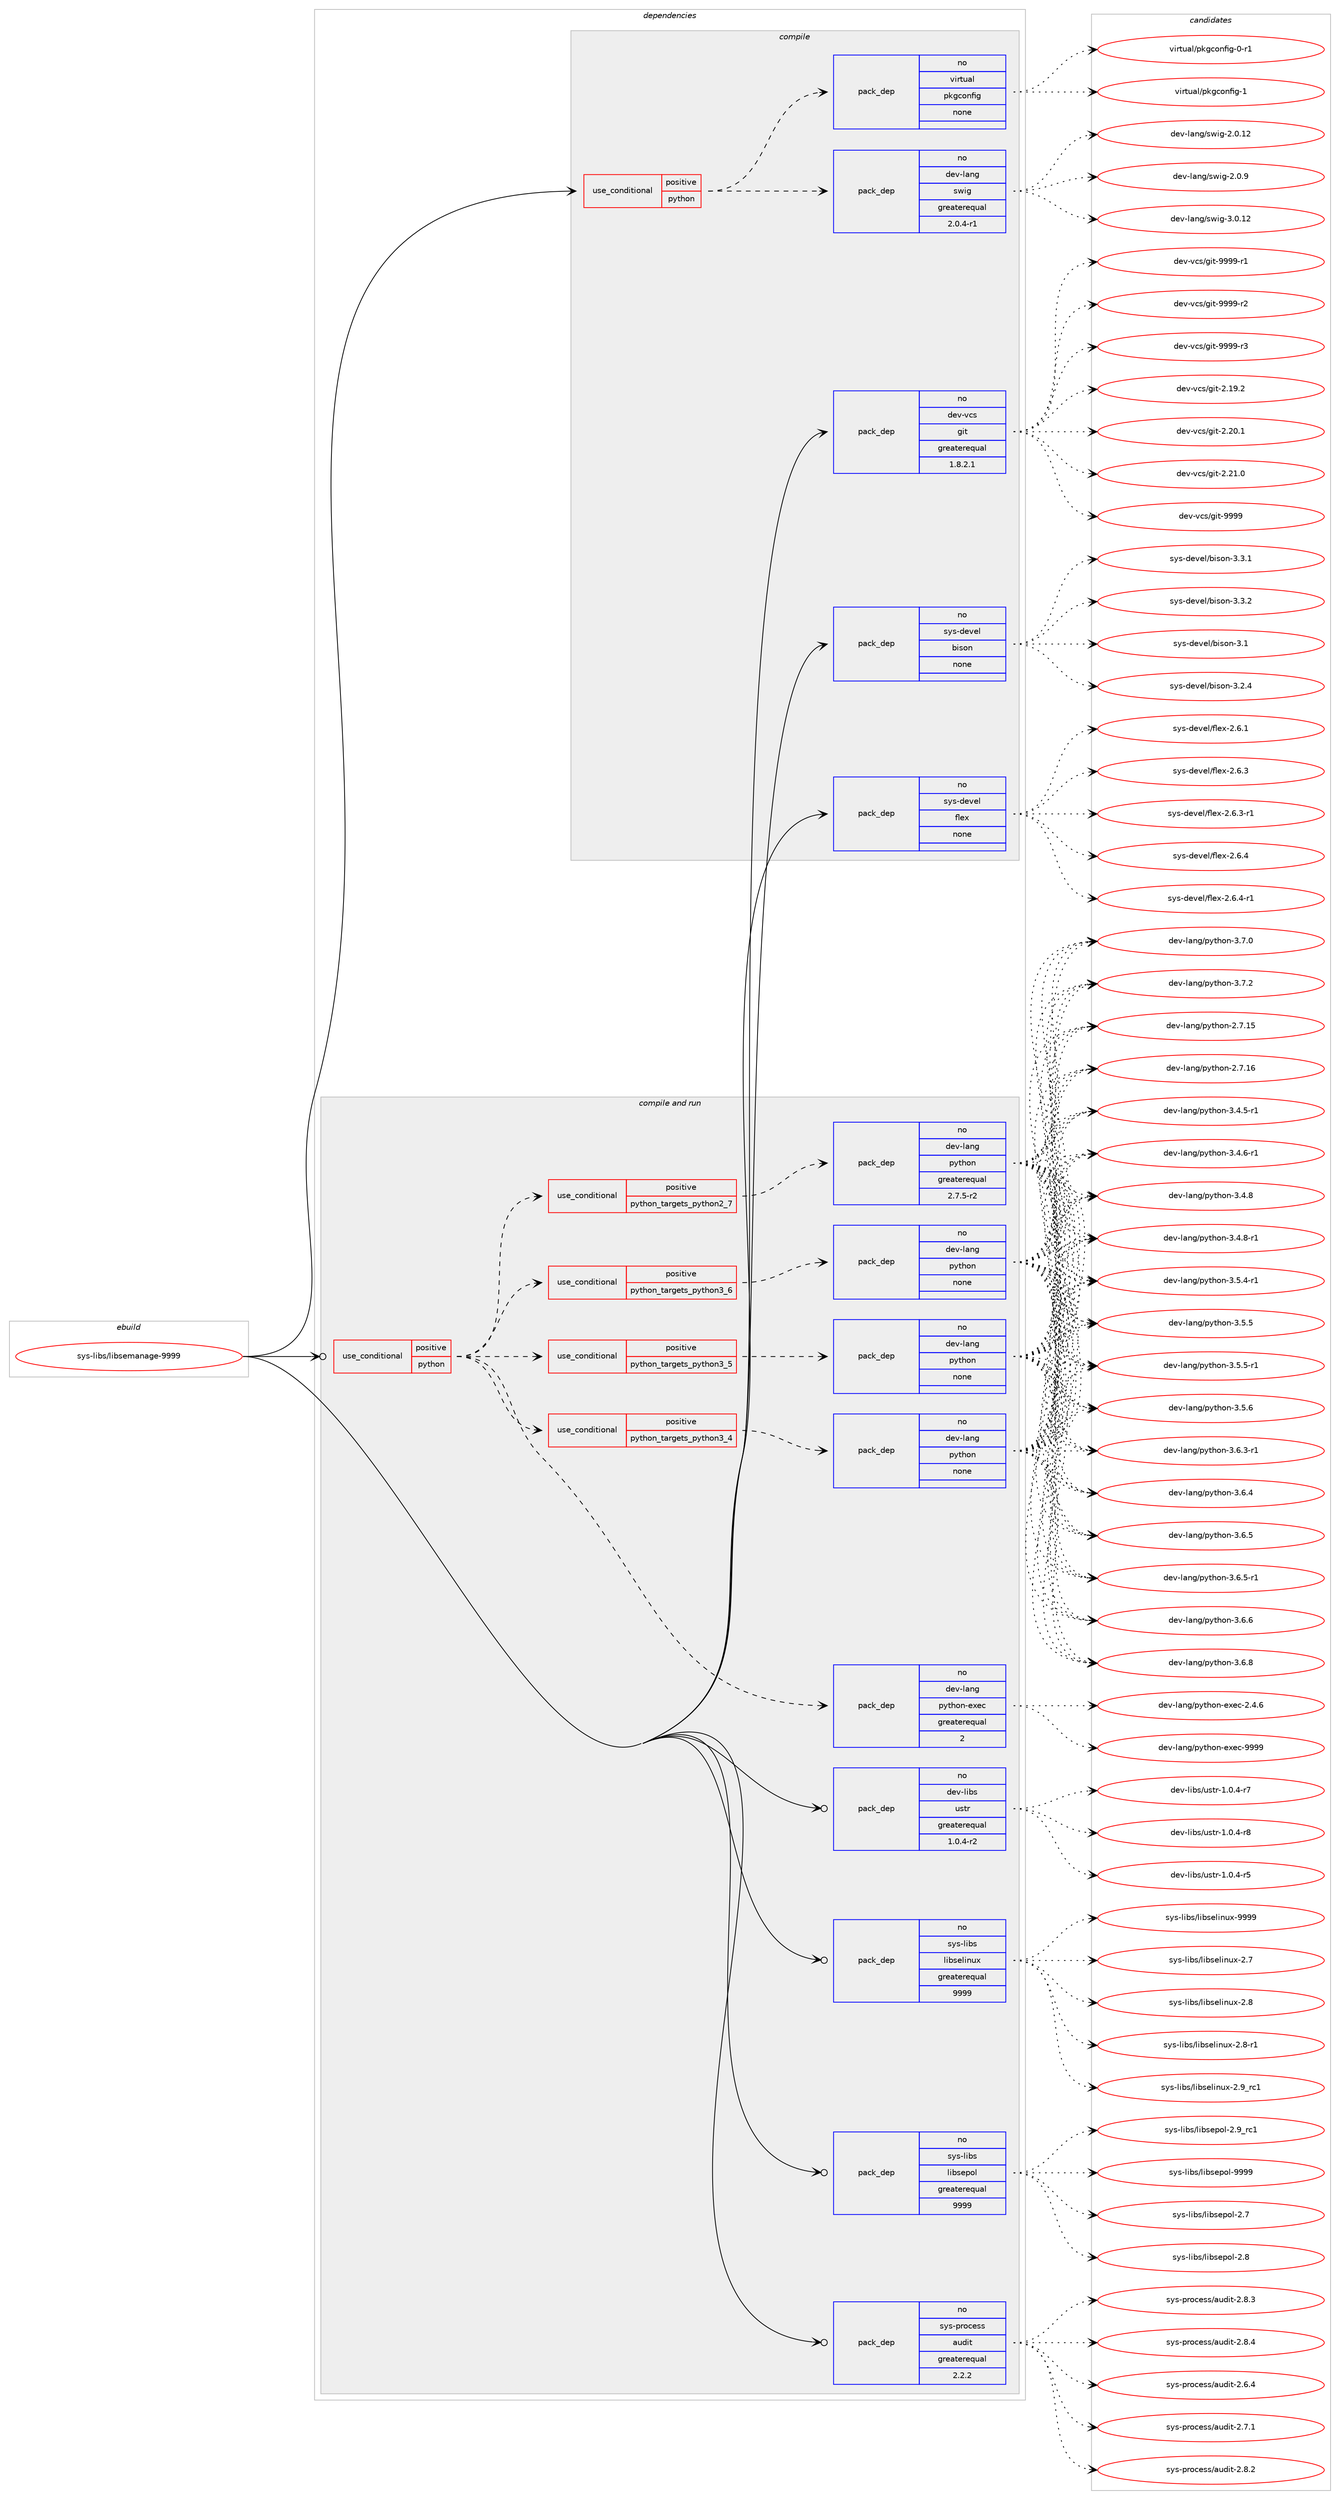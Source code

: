 digraph prolog {

# *************
# Graph options
# *************

newrank=true;
concentrate=true;
compound=true;
graph [rankdir=LR,fontname=Helvetica,fontsize=10,ranksep=1.5];#, ranksep=2.5, nodesep=0.2];
edge  [arrowhead=vee];
node  [fontname=Helvetica,fontsize=10];

# **********
# The ebuild
# **********

subgraph cluster_leftcol {
color=gray;
rank=same;
label=<<i>ebuild</i>>;
id [label="sys-libs/libsemanage-9999", color=red, width=4, href="../sys-libs/libsemanage-9999.svg"];
}

# ****************
# The dependencies
# ****************

subgraph cluster_midcol {
color=gray;
label=<<i>dependencies</i>>;
subgraph cluster_compile {
fillcolor="#eeeeee";
style=filled;
label=<<i>compile</i>>;
subgraph cond462084 {
dependency1738768 [label=<<TABLE BORDER="0" CELLBORDER="1" CELLSPACING="0" CELLPADDING="4"><TR><TD ROWSPAN="3" CELLPADDING="10">use_conditional</TD></TR><TR><TD>positive</TD></TR><TR><TD>python</TD></TR></TABLE>>, shape=none, color=red];
subgraph pack1247989 {
dependency1738769 [label=<<TABLE BORDER="0" CELLBORDER="1" CELLSPACING="0" CELLPADDING="4" WIDTH="220"><TR><TD ROWSPAN="6" CELLPADDING="30">pack_dep</TD></TR><TR><TD WIDTH="110">no</TD></TR><TR><TD>dev-lang</TD></TR><TR><TD>swig</TD></TR><TR><TD>greaterequal</TD></TR><TR><TD>2.0.4-r1</TD></TR></TABLE>>, shape=none, color=blue];
}
dependency1738768:e -> dependency1738769:w [weight=20,style="dashed",arrowhead="vee"];
subgraph pack1247990 {
dependency1738770 [label=<<TABLE BORDER="0" CELLBORDER="1" CELLSPACING="0" CELLPADDING="4" WIDTH="220"><TR><TD ROWSPAN="6" CELLPADDING="30">pack_dep</TD></TR><TR><TD WIDTH="110">no</TD></TR><TR><TD>virtual</TD></TR><TR><TD>pkgconfig</TD></TR><TR><TD>none</TD></TR><TR><TD></TD></TR></TABLE>>, shape=none, color=blue];
}
dependency1738768:e -> dependency1738770:w [weight=20,style="dashed",arrowhead="vee"];
}
id:e -> dependency1738768:w [weight=20,style="solid",arrowhead="vee"];
subgraph pack1247991 {
dependency1738771 [label=<<TABLE BORDER="0" CELLBORDER="1" CELLSPACING="0" CELLPADDING="4" WIDTH="220"><TR><TD ROWSPAN="6" CELLPADDING="30">pack_dep</TD></TR><TR><TD WIDTH="110">no</TD></TR><TR><TD>dev-vcs</TD></TR><TR><TD>git</TD></TR><TR><TD>greaterequal</TD></TR><TR><TD>1.8.2.1</TD></TR></TABLE>>, shape=none, color=blue];
}
id:e -> dependency1738771:w [weight=20,style="solid",arrowhead="vee"];
subgraph pack1247992 {
dependency1738772 [label=<<TABLE BORDER="0" CELLBORDER="1" CELLSPACING="0" CELLPADDING="4" WIDTH="220"><TR><TD ROWSPAN="6" CELLPADDING="30">pack_dep</TD></TR><TR><TD WIDTH="110">no</TD></TR><TR><TD>sys-devel</TD></TR><TR><TD>bison</TD></TR><TR><TD>none</TD></TR><TR><TD></TD></TR></TABLE>>, shape=none, color=blue];
}
id:e -> dependency1738772:w [weight=20,style="solid",arrowhead="vee"];
subgraph pack1247993 {
dependency1738773 [label=<<TABLE BORDER="0" CELLBORDER="1" CELLSPACING="0" CELLPADDING="4" WIDTH="220"><TR><TD ROWSPAN="6" CELLPADDING="30">pack_dep</TD></TR><TR><TD WIDTH="110">no</TD></TR><TR><TD>sys-devel</TD></TR><TR><TD>flex</TD></TR><TR><TD>none</TD></TR><TR><TD></TD></TR></TABLE>>, shape=none, color=blue];
}
id:e -> dependency1738773:w [weight=20,style="solid",arrowhead="vee"];
}
subgraph cluster_compileandrun {
fillcolor="#eeeeee";
style=filled;
label=<<i>compile and run</i>>;
subgraph cond462085 {
dependency1738774 [label=<<TABLE BORDER="0" CELLBORDER="1" CELLSPACING="0" CELLPADDING="4"><TR><TD ROWSPAN="3" CELLPADDING="10">use_conditional</TD></TR><TR><TD>positive</TD></TR><TR><TD>python</TD></TR></TABLE>>, shape=none, color=red];
subgraph cond462086 {
dependency1738775 [label=<<TABLE BORDER="0" CELLBORDER="1" CELLSPACING="0" CELLPADDING="4"><TR><TD ROWSPAN="3" CELLPADDING="10">use_conditional</TD></TR><TR><TD>positive</TD></TR><TR><TD>python_targets_python2_7</TD></TR></TABLE>>, shape=none, color=red];
subgraph pack1247994 {
dependency1738776 [label=<<TABLE BORDER="0" CELLBORDER="1" CELLSPACING="0" CELLPADDING="4" WIDTH="220"><TR><TD ROWSPAN="6" CELLPADDING="30">pack_dep</TD></TR><TR><TD WIDTH="110">no</TD></TR><TR><TD>dev-lang</TD></TR><TR><TD>python</TD></TR><TR><TD>greaterequal</TD></TR><TR><TD>2.7.5-r2</TD></TR></TABLE>>, shape=none, color=blue];
}
dependency1738775:e -> dependency1738776:w [weight=20,style="dashed",arrowhead="vee"];
}
dependency1738774:e -> dependency1738775:w [weight=20,style="dashed",arrowhead="vee"];
subgraph cond462087 {
dependency1738777 [label=<<TABLE BORDER="0" CELLBORDER="1" CELLSPACING="0" CELLPADDING="4"><TR><TD ROWSPAN="3" CELLPADDING="10">use_conditional</TD></TR><TR><TD>positive</TD></TR><TR><TD>python_targets_python3_4</TD></TR></TABLE>>, shape=none, color=red];
subgraph pack1247995 {
dependency1738778 [label=<<TABLE BORDER="0" CELLBORDER="1" CELLSPACING="0" CELLPADDING="4" WIDTH="220"><TR><TD ROWSPAN="6" CELLPADDING="30">pack_dep</TD></TR><TR><TD WIDTH="110">no</TD></TR><TR><TD>dev-lang</TD></TR><TR><TD>python</TD></TR><TR><TD>none</TD></TR><TR><TD></TD></TR></TABLE>>, shape=none, color=blue];
}
dependency1738777:e -> dependency1738778:w [weight=20,style="dashed",arrowhead="vee"];
}
dependency1738774:e -> dependency1738777:w [weight=20,style="dashed",arrowhead="vee"];
subgraph cond462088 {
dependency1738779 [label=<<TABLE BORDER="0" CELLBORDER="1" CELLSPACING="0" CELLPADDING="4"><TR><TD ROWSPAN="3" CELLPADDING="10">use_conditional</TD></TR><TR><TD>positive</TD></TR><TR><TD>python_targets_python3_5</TD></TR></TABLE>>, shape=none, color=red];
subgraph pack1247996 {
dependency1738780 [label=<<TABLE BORDER="0" CELLBORDER="1" CELLSPACING="0" CELLPADDING="4" WIDTH="220"><TR><TD ROWSPAN="6" CELLPADDING="30">pack_dep</TD></TR><TR><TD WIDTH="110">no</TD></TR><TR><TD>dev-lang</TD></TR><TR><TD>python</TD></TR><TR><TD>none</TD></TR><TR><TD></TD></TR></TABLE>>, shape=none, color=blue];
}
dependency1738779:e -> dependency1738780:w [weight=20,style="dashed",arrowhead="vee"];
}
dependency1738774:e -> dependency1738779:w [weight=20,style="dashed",arrowhead="vee"];
subgraph cond462089 {
dependency1738781 [label=<<TABLE BORDER="0" CELLBORDER="1" CELLSPACING="0" CELLPADDING="4"><TR><TD ROWSPAN="3" CELLPADDING="10">use_conditional</TD></TR><TR><TD>positive</TD></TR><TR><TD>python_targets_python3_6</TD></TR></TABLE>>, shape=none, color=red];
subgraph pack1247997 {
dependency1738782 [label=<<TABLE BORDER="0" CELLBORDER="1" CELLSPACING="0" CELLPADDING="4" WIDTH="220"><TR><TD ROWSPAN="6" CELLPADDING="30">pack_dep</TD></TR><TR><TD WIDTH="110">no</TD></TR><TR><TD>dev-lang</TD></TR><TR><TD>python</TD></TR><TR><TD>none</TD></TR><TR><TD></TD></TR></TABLE>>, shape=none, color=blue];
}
dependency1738781:e -> dependency1738782:w [weight=20,style="dashed",arrowhead="vee"];
}
dependency1738774:e -> dependency1738781:w [weight=20,style="dashed",arrowhead="vee"];
subgraph pack1247998 {
dependency1738783 [label=<<TABLE BORDER="0" CELLBORDER="1" CELLSPACING="0" CELLPADDING="4" WIDTH="220"><TR><TD ROWSPAN="6" CELLPADDING="30">pack_dep</TD></TR><TR><TD WIDTH="110">no</TD></TR><TR><TD>dev-lang</TD></TR><TR><TD>python-exec</TD></TR><TR><TD>greaterequal</TD></TR><TR><TD>2</TD></TR></TABLE>>, shape=none, color=blue];
}
dependency1738774:e -> dependency1738783:w [weight=20,style="dashed",arrowhead="vee"];
}
id:e -> dependency1738774:w [weight=20,style="solid",arrowhead="odotvee"];
subgraph pack1247999 {
dependency1738784 [label=<<TABLE BORDER="0" CELLBORDER="1" CELLSPACING="0" CELLPADDING="4" WIDTH="220"><TR><TD ROWSPAN="6" CELLPADDING="30">pack_dep</TD></TR><TR><TD WIDTH="110">no</TD></TR><TR><TD>dev-libs</TD></TR><TR><TD>ustr</TD></TR><TR><TD>greaterequal</TD></TR><TR><TD>1.0.4-r2</TD></TR></TABLE>>, shape=none, color=blue];
}
id:e -> dependency1738784:w [weight=20,style="solid",arrowhead="odotvee"];
subgraph pack1248000 {
dependency1738785 [label=<<TABLE BORDER="0" CELLBORDER="1" CELLSPACING="0" CELLPADDING="4" WIDTH="220"><TR><TD ROWSPAN="6" CELLPADDING="30">pack_dep</TD></TR><TR><TD WIDTH="110">no</TD></TR><TR><TD>sys-libs</TD></TR><TR><TD>libselinux</TD></TR><TR><TD>greaterequal</TD></TR><TR><TD>9999</TD></TR></TABLE>>, shape=none, color=blue];
}
id:e -> dependency1738785:w [weight=20,style="solid",arrowhead="odotvee"];
subgraph pack1248001 {
dependency1738786 [label=<<TABLE BORDER="0" CELLBORDER="1" CELLSPACING="0" CELLPADDING="4" WIDTH="220"><TR><TD ROWSPAN="6" CELLPADDING="30">pack_dep</TD></TR><TR><TD WIDTH="110">no</TD></TR><TR><TD>sys-libs</TD></TR><TR><TD>libsepol</TD></TR><TR><TD>greaterequal</TD></TR><TR><TD>9999</TD></TR></TABLE>>, shape=none, color=blue];
}
id:e -> dependency1738786:w [weight=20,style="solid",arrowhead="odotvee"];
subgraph pack1248002 {
dependency1738787 [label=<<TABLE BORDER="0" CELLBORDER="1" CELLSPACING="0" CELLPADDING="4" WIDTH="220"><TR><TD ROWSPAN="6" CELLPADDING="30">pack_dep</TD></TR><TR><TD WIDTH="110">no</TD></TR><TR><TD>sys-process</TD></TR><TR><TD>audit</TD></TR><TR><TD>greaterequal</TD></TR><TR><TD>2.2.2</TD></TR></TABLE>>, shape=none, color=blue];
}
id:e -> dependency1738787:w [weight=20,style="solid",arrowhead="odotvee"];
}
subgraph cluster_run {
fillcolor="#eeeeee";
style=filled;
label=<<i>run</i>>;
}
}

# **************
# The candidates
# **************

subgraph cluster_choices {
rank=same;
color=gray;
label=<<i>candidates</i>>;

subgraph choice1247989 {
color=black;
nodesep=1;
choice10010111845108971101034711511910510345504648464950 [label="dev-lang/swig-2.0.12", color=red, width=4,href="../dev-lang/swig-2.0.12.svg"];
choice100101118451089711010347115119105103455046484657 [label="dev-lang/swig-2.0.9", color=red, width=4,href="../dev-lang/swig-2.0.9.svg"];
choice10010111845108971101034711511910510345514648464950 [label="dev-lang/swig-3.0.12", color=red, width=4,href="../dev-lang/swig-3.0.12.svg"];
dependency1738769:e -> choice10010111845108971101034711511910510345504648464950:w [style=dotted,weight="100"];
dependency1738769:e -> choice100101118451089711010347115119105103455046484657:w [style=dotted,weight="100"];
dependency1738769:e -> choice10010111845108971101034711511910510345514648464950:w [style=dotted,weight="100"];
}
subgraph choice1247990 {
color=black;
nodesep=1;
choice11810511411611797108471121071039911111010210510345484511449 [label="virtual/pkgconfig-0-r1", color=red, width=4,href="../virtual/pkgconfig-0-r1.svg"];
choice1181051141161179710847112107103991111101021051034549 [label="virtual/pkgconfig-1", color=red, width=4,href="../virtual/pkgconfig-1.svg"];
dependency1738770:e -> choice11810511411611797108471121071039911111010210510345484511449:w [style=dotted,weight="100"];
dependency1738770:e -> choice1181051141161179710847112107103991111101021051034549:w [style=dotted,weight="100"];
}
subgraph choice1247991 {
color=black;
nodesep=1;
choice10010111845118991154710310511645504649574650 [label="dev-vcs/git-2.19.2", color=red, width=4,href="../dev-vcs/git-2.19.2.svg"];
choice10010111845118991154710310511645504650484649 [label="dev-vcs/git-2.20.1", color=red, width=4,href="../dev-vcs/git-2.20.1.svg"];
choice10010111845118991154710310511645504650494648 [label="dev-vcs/git-2.21.0", color=red, width=4,href="../dev-vcs/git-2.21.0.svg"];
choice1001011184511899115471031051164557575757 [label="dev-vcs/git-9999", color=red, width=4,href="../dev-vcs/git-9999.svg"];
choice10010111845118991154710310511645575757574511449 [label="dev-vcs/git-9999-r1", color=red, width=4,href="../dev-vcs/git-9999-r1.svg"];
choice10010111845118991154710310511645575757574511450 [label="dev-vcs/git-9999-r2", color=red, width=4,href="../dev-vcs/git-9999-r2.svg"];
choice10010111845118991154710310511645575757574511451 [label="dev-vcs/git-9999-r3", color=red, width=4,href="../dev-vcs/git-9999-r3.svg"];
dependency1738771:e -> choice10010111845118991154710310511645504649574650:w [style=dotted,weight="100"];
dependency1738771:e -> choice10010111845118991154710310511645504650484649:w [style=dotted,weight="100"];
dependency1738771:e -> choice10010111845118991154710310511645504650494648:w [style=dotted,weight="100"];
dependency1738771:e -> choice1001011184511899115471031051164557575757:w [style=dotted,weight="100"];
dependency1738771:e -> choice10010111845118991154710310511645575757574511449:w [style=dotted,weight="100"];
dependency1738771:e -> choice10010111845118991154710310511645575757574511450:w [style=dotted,weight="100"];
dependency1738771:e -> choice10010111845118991154710310511645575757574511451:w [style=dotted,weight="100"];
}
subgraph choice1247992 {
color=black;
nodesep=1;
choice11512111545100101118101108479810511511111045514649 [label="sys-devel/bison-3.1", color=red, width=4,href="../sys-devel/bison-3.1.svg"];
choice115121115451001011181011084798105115111110455146504652 [label="sys-devel/bison-3.2.4", color=red, width=4,href="../sys-devel/bison-3.2.4.svg"];
choice115121115451001011181011084798105115111110455146514649 [label="sys-devel/bison-3.3.1", color=red, width=4,href="../sys-devel/bison-3.3.1.svg"];
choice115121115451001011181011084798105115111110455146514650 [label="sys-devel/bison-3.3.2", color=red, width=4,href="../sys-devel/bison-3.3.2.svg"];
dependency1738772:e -> choice11512111545100101118101108479810511511111045514649:w [style=dotted,weight="100"];
dependency1738772:e -> choice115121115451001011181011084798105115111110455146504652:w [style=dotted,weight="100"];
dependency1738772:e -> choice115121115451001011181011084798105115111110455146514649:w [style=dotted,weight="100"];
dependency1738772:e -> choice115121115451001011181011084798105115111110455146514650:w [style=dotted,weight="100"];
}
subgraph choice1247993 {
color=black;
nodesep=1;
choice1151211154510010111810110847102108101120455046544649 [label="sys-devel/flex-2.6.1", color=red, width=4,href="../sys-devel/flex-2.6.1.svg"];
choice1151211154510010111810110847102108101120455046544651 [label="sys-devel/flex-2.6.3", color=red, width=4,href="../sys-devel/flex-2.6.3.svg"];
choice11512111545100101118101108471021081011204550465446514511449 [label="sys-devel/flex-2.6.3-r1", color=red, width=4,href="../sys-devel/flex-2.6.3-r1.svg"];
choice1151211154510010111810110847102108101120455046544652 [label="sys-devel/flex-2.6.4", color=red, width=4,href="../sys-devel/flex-2.6.4.svg"];
choice11512111545100101118101108471021081011204550465446524511449 [label="sys-devel/flex-2.6.4-r1", color=red, width=4,href="../sys-devel/flex-2.6.4-r1.svg"];
dependency1738773:e -> choice1151211154510010111810110847102108101120455046544649:w [style=dotted,weight="100"];
dependency1738773:e -> choice1151211154510010111810110847102108101120455046544651:w [style=dotted,weight="100"];
dependency1738773:e -> choice11512111545100101118101108471021081011204550465446514511449:w [style=dotted,weight="100"];
dependency1738773:e -> choice1151211154510010111810110847102108101120455046544652:w [style=dotted,weight="100"];
dependency1738773:e -> choice11512111545100101118101108471021081011204550465446524511449:w [style=dotted,weight="100"];
}
subgraph choice1247994 {
color=black;
nodesep=1;
choice10010111845108971101034711212111610411111045504655464953 [label="dev-lang/python-2.7.15", color=red, width=4,href="../dev-lang/python-2.7.15.svg"];
choice10010111845108971101034711212111610411111045504655464954 [label="dev-lang/python-2.7.16", color=red, width=4,href="../dev-lang/python-2.7.16.svg"];
choice1001011184510897110103471121211161041111104551465246534511449 [label="dev-lang/python-3.4.5-r1", color=red, width=4,href="../dev-lang/python-3.4.5-r1.svg"];
choice1001011184510897110103471121211161041111104551465246544511449 [label="dev-lang/python-3.4.6-r1", color=red, width=4,href="../dev-lang/python-3.4.6-r1.svg"];
choice100101118451089711010347112121116104111110455146524656 [label="dev-lang/python-3.4.8", color=red, width=4,href="../dev-lang/python-3.4.8.svg"];
choice1001011184510897110103471121211161041111104551465246564511449 [label="dev-lang/python-3.4.8-r1", color=red, width=4,href="../dev-lang/python-3.4.8-r1.svg"];
choice1001011184510897110103471121211161041111104551465346524511449 [label="dev-lang/python-3.5.4-r1", color=red, width=4,href="../dev-lang/python-3.5.4-r1.svg"];
choice100101118451089711010347112121116104111110455146534653 [label="dev-lang/python-3.5.5", color=red, width=4,href="../dev-lang/python-3.5.5.svg"];
choice1001011184510897110103471121211161041111104551465346534511449 [label="dev-lang/python-3.5.5-r1", color=red, width=4,href="../dev-lang/python-3.5.5-r1.svg"];
choice100101118451089711010347112121116104111110455146534654 [label="dev-lang/python-3.5.6", color=red, width=4,href="../dev-lang/python-3.5.6.svg"];
choice1001011184510897110103471121211161041111104551465446514511449 [label="dev-lang/python-3.6.3-r1", color=red, width=4,href="../dev-lang/python-3.6.3-r1.svg"];
choice100101118451089711010347112121116104111110455146544652 [label="dev-lang/python-3.6.4", color=red, width=4,href="../dev-lang/python-3.6.4.svg"];
choice100101118451089711010347112121116104111110455146544653 [label="dev-lang/python-3.6.5", color=red, width=4,href="../dev-lang/python-3.6.5.svg"];
choice1001011184510897110103471121211161041111104551465446534511449 [label="dev-lang/python-3.6.5-r1", color=red, width=4,href="../dev-lang/python-3.6.5-r1.svg"];
choice100101118451089711010347112121116104111110455146544654 [label="dev-lang/python-3.6.6", color=red, width=4,href="../dev-lang/python-3.6.6.svg"];
choice100101118451089711010347112121116104111110455146544656 [label="dev-lang/python-3.6.8", color=red, width=4,href="../dev-lang/python-3.6.8.svg"];
choice100101118451089711010347112121116104111110455146554648 [label="dev-lang/python-3.7.0", color=red, width=4,href="../dev-lang/python-3.7.0.svg"];
choice100101118451089711010347112121116104111110455146554650 [label="dev-lang/python-3.7.2", color=red, width=4,href="../dev-lang/python-3.7.2.svg"];
dependency1738776:e -> choice10010111845108971101034711212111610411111045504655464953:w [style=dotted,weight="100"];
dependency1738776:e -> choice10010111845108971101034711212111610411111045504655464954:w [style=dotted,weight="100"];
dependency1738776:e -> choice1001011184510897110103471121211161041111104551465246534511449:w [style=dotted,weight="100"];
dependency1738776:e -> choice1001011184510897110103471121211161041111104551465246544511449:w [style=dotted,weight="100"];
dependency1738776:e -> choice100101118451089711010347112121116104111110455146524656:w [style=dotted,weight="100"];
dependency1738776:e -> choice1001011184510897110103471121211161041111104551465246564511449:w [style=dotted,weight="100"];
dependency1738776:e -> choice1001011184510897110103471121211161041111104551465346524511449:w [style=dotted,weight="100"];
dependency1738776:e -> choice100101118451089711010347112121116104111110455146534653:w [style=dotted,weight="100"];
dependency1738776:e -> choice1001011184510897110103471121211161041111104551465346534511449:w [style=dotted,weight="100"];
dependency1738776:e -> choice100101118451089711010347112121116104111110455146534654:w [style=dotted,weight="100"];
dependency1738776:e -> choice1001011184510897110103471121211161041111104551465446514511449:w [style=dotted,weight="100"];
dependency1738776:e -> choice100101118451089711010347112121116104111110455146544652:w [style=dotted,weight="100"];
dependency1738776:e -> choice100101118451089711010347112121116104111110455146544653:w [style=dotted,weight="100"];
dependency1738776:e -> choice1001011184510897110103471121211161041111104551465446534511449:w [style=dotted,weight="100"];
dependency1738776:e -> choice100101118451089711010347112121116104111110455146544654:w [style=dotted,weight="100"];
dependency1738776:e -> choice100101118451089711010347112121116104111110455146544656:w [style=dotted,weight="100"];
dependency1738776:e -> choice100101118451089711010347112121116104111110455146554648:w [style=dotted,weight="100"];
dependency1738776:e -> choice100101118451089711010347112121116104111110455146554650:w [style=dotted,weight="100"];
}
subgraph choice1247995 {
color=black;
nodesep=1;
choice10010111845108971101034711212111610411111045504655464953 [label="dev-lang/python-2.7.15", color=red, width=4,href="../dev-lang/python-2.7.15.svg"];
choice10010111845108971101034711212111610411111045504655464954 [label="dev-lang/python-2.7.16", color=red, width=4,href="../dev-lang/python-2.7.16.svg"];
choice1001011184510897110103471121211161041111104551465246534511449 [label="dev-lang/python-3.4.5-r1", color=red, width=4,href="../dev-lang/python-3.4.5-r1.svg"];
choice1001011184510897110103471121211161041111104551465246544511449 [label="dev-lang/python-3.4.6-r1", color=red, width=4,href="../dev-lang/python-3.4.6-r1.svg"];
choice100101118451089711010347112121116104111110455146524656 [label="dev-lang/python-3.4.8", color=red, width=4,href="../dev-lang/python-3.4.8.svg"];
choice1001011184510897110103471121211161041111104551465246564511449 [label="dev-lang/python-3.4.8-r1", color=red, width=4,href="../dev-lang/python-3.4.8-r1.svg"];
choice1001011184510897110103471121211161041111104551465346524511449 [label="dev-lang/python-3.5.4-r1", color=red, width=4,href="../dev-lang/python-3.5.4-r1.svg"];
choice100101118451089711010347112121116104111110455146534653 [label="dev-lang/python-3.5.5", color=red, width=4,href="../dev-lang/python-3.5.5.svg"];
choice1001011184510897110103471121211161041111104551465346534511449 [label="dev-lang/python-3.5.5-r1", color=red, width=4,href="../dev-lang/python-3.5.5-r1.svg"];
choice100101118451089711010347112121116104111110455146534654 [label="dev-lang/python-3.5.6", color=red, width=4,href="../dev-lang/python-3.5.6.svg"];
choice1001011184510897110103471121211161041111104551465446514511449 [label="dev-lang/python-3.6.3-r1", color=red, width=4,href="../dev-lang/python-3.6.3-r1.svg"];
choice100101118451089711010347112121116104111110455146544652 [label="dev-lang/python-3.6.4", color=red, width=4,href="../dev-lang/python-3.6.4.svg"];
choice100101118451089711010347112121116104111110455146544653 [label="dev-lang/python-3.6.5", color=red, width=4,href="../dev-lang/python-3.6.5.svg"];
choice1001011184510897110103471121211161041111104551465446534511449 [label="dev-lang/python-3.6.5-r1", color=red, width=4,href="../dev-lang/python-3.6.5-r1.svg"];
choice100101118451089711010347112121116104111110455146544654 [label="dev-lang/python-3.6.6", color=red, width=4,href="../dev-lang/python-3.6.6.svg"];
choice100101118451089711010347112121116104111110455146544656 [label="dev-lang/python-3.6.8", color=red, width=4,href="../dev-lang/python-3.6.8.svg"];
choice100101118451089711010347112121116104111110455146554648 [label="dev-lang/python-3.7.0", color=red, width=4,href="../dev-lang/python-3.7.0.svg"];
choice100101118451089711010347112121116104111110455146554650 [label="dev-lang/python-3.7.2", color=red, width=4,href="../dev-lang/python-3.7.2.svg"];
dependency1738778:e -> choice10010111845108971101034711212111610411111045504655464953:w [style=dotted,weight="100"];
dependency1738778:e -> choice10010111845108971101034711212111610411111045504655464954:w [style=dotted,weight="100"];
dependency1738778:e -> choice1001011184510897110103471121211161041111104551465246534511449:w [style=dotted,weight="100"];
dependency1738778:e -> choice1001011184510897110103471121211161041111104551465246544511449:w [style=dotted,weight="100"];
dependency1738778:e -> choice100101118451089711010347112121116104111110455146524656:w [style=dotted,weight="100"];
dependency1738778:e -> choice1001011184510897110103471121211161041111104551465246564511449:w [style=dotted,weight="100"];
dependency1738778:e -> choice1001011184510897110103471121211161041111104551465346524511449:w [style=dotted,weight="100"];
dependency1738778:e -> choice100101118451089711010347112121116104111110455146534653:w [style=dotted,weight="100"];
dependency1738778:e -> choice1001011184510897110103471121211161041111104551465346534511449:w [style=dotted,weight="100"];
dependency1738778:e -> choice100101118451089711010347112121116104111110455146534654:w [style=dotted,weight="100"];
dependency1738778:e -> choice1001011184510897110103471121211161041111104551465446514511449:w [style=dotted,weight="100"];
dependency1738778:e -> choice100101118451089711010347112121116104111110455146544652:w [style=dotted,weight="100"];
dependency1738778:e -> choice100101118451089711010347112121116104111110455146544653:w [style=dotted,weight="100"];
dependency1738778:e -> choice1001011184510897110103471121211161041111104551465446534511449:w [style=dotted,weight="100"];
dependency1738778:e -> choice100101118451089711010347112121116104111110455146544654:w [style=dotted,weight="100"];
dependency1738778:e -> choice100101118451089711010347112121116104111110455146544656:w [style=dotted,weight="100"];
dependency1738778:e -> choice100101118451089711010347112121116104111110455146554648:w [style=dotted,weight="100"];
dependency1738778:e -> choice100101118451089711010347112121116104111110455146554650:w [style=dotted,weight="100"];
}
subgraph choice1247996 {
color=black;
nodesep=1;
choice10010111845108971101034711212111610411111045504655464953 [label="dev-lang/python-2.7.15", color=red, width=4,href="../dev-lang/python-2.7.15.svg"];
choice10010111845108971101034711212111610411111045504655464954 [label="dev-lang/python-2.7.16", color=red, width=4,href="../dev-lang/python-2.7.16.svg"];
choice1001011184510897110103471121211161041111104551465246534511449 [label="dev-lang/python-3.4.5-r1", color=red, width=4,href="../dev-lang/python-3.4.5-r1.svg"];
choice1001011184510897110103471121211161041111104551465246544511449 [label="dev-lang/python-3.4.6-r1", color=red, width=4,href="../dev-lang/python-3.4.6-r1.svg"];
choice100101118451089711010347112121116104111110455146524656 [label="dev-lang/python-3.4.8", color=red, width=4,href="../dev-lang/python-3.4.8.svg"];
choice1001011184510897110103471121211161041111104551465246564511449 [label="dev-lang/python-3.4.8-r1", color=red, width=4,href="../dev-lang/python-3.4.8-r1.svg"];
choice1001011184510897110103471121211161041111104551465346524511449 [label="dev-lang/python-3.5.4-r1", color=red, width=4,href="../dev-lang/python-3.5.4-r1.svg"];
choice100101118451089711010347112121116104111110455146534653 [label="dev-lang/python-3.5.5", color=red, width=4,href="../dev-lang/python-3.5.5.svg"];
choice1001011184510897110103471121211161041111104551465346534511449 [label="dev-lang/python-3.5.5-r1", color=red, width=4,href="../dev-lang/python-3.5.5-r1.svg"];
choice100101118451089711010347112121116104111110455146534654 [label="dev-lang/python-3.5.6", color=red, width=4,href="../dev-lang/python-3.5.6.svg"];
choice1001011184510897110103471121211161041111104551465446514511449 [label="dev-lang/python-3.6.3-r1", color=red, width=4,href="../dev-lang/python-3.6.3-r1.svg"];
choice100101118451089711010347112121116104111110455146544652 [label="dev-lang/python-3.6.4", color=red, width=4,href="../dev-lang/python-3.6.4.svg"];
choice100101118451089711010347112121116104111110455146544653 [label="dev-lang/python-3.6.5", color=red, width=4,href="../dev-lang/python-3.6.5.svg"];
choice1001011184510897110103471121211161041111104551465446534511449 [label="dev-lang/python-3.6.5-r1", color=red, width=4,href="../dev-lang/python-3.6.5-r1.svg"];
choice100101118451089711010347112121116104111110455146544654 [label="dev-lang/python-3.6.6", color=red, width=4,href="../dev-lang/python-3.6.6.svg"];
choice100101118451089711010347112121116104111110455146544656 [label="dev-lang/python-3.6.8", color=red, width=4,href="../dev-lang/python-3.6.8.svg"];
choice100101118451089711010347112121116104111110455146554648 [label="dev-lang/python-3.7.0", color=red, width=4,href="../dev-lang/python-3.7.0.svg"];
choice100101118451089711010347112121116104111110455146554650 [label="dev-lang/python-3.7.2", color=red, width=4,href="../dev-lang/python-3.7.2.svg"];
dependency1738780:e -> choice10010111845108971101034711212111610411111045504655464953:w [style=dotted,weight="100"];
dependency1738780:e -> choice10010111845108971101034711212111610411111045504655464954:w [style=dotted,weight="100"];
dependency1738780:e -> choice1001011184510897110103471121211161041111104551465246534511449:w [style=dotted,weight="100"];
dependency1738780:e -> choice1001011184510897110103471121211161041111104551465246544511449:w [style=dotted,weight="100"];
dependency1738780:e -> choice100101118451089711010347112121116104111110455146524656:w [style=dotted,weight="100"];
dependency1738780:e -> choice1001011184510897110103471121211161041111104551465246564511449:w [style=dotted,weight="100"];
dependency1738780:e -> choice1001011184510897110103471121211161041111104551465346524511449:w [style=dotted,weight="100"];
dependency1738780:e -> choice100101118451089711010347112121116104111110455146534653:w [style=dotted,weight="100"];
dependency1738780:e -> choice1001011184510897110103471121211161041111104551465346534511449:w [style=dotted,weight="100"];
dependency1738780:e -> choice100101118451089711010347112121116104111110455146534654:w [style=dotted,weight="100"];
dependency1738780:e -> choice1001011184510897110103471121211161041111104551465446514511449:w [style=dotted,weight="100"];
dependency1738780:e -> choice100101118451089711010347112121116104111110455146544652:w [style=dotted,weight="100"];
dependency1738780:e -> choice100101118451089711010347112121116104111110455146544653:w [style=dotted,weight="100"];
dependency1738780:e -> choice1001011184510897110103471121211161041111104551465446534511449:w [style=dotted,weight="100"];
dependency1738780:e -> choice100101118451089711010347112121116104111110455146544654:w [style=dotted,weight="100"];
dependency1738780:e -> choice100101118451089711010347112121116104111110455146544656:w [style=dotted,weight="100"];
dependency1738780:e -> choice100101118451089711010347112121116104111110455146554648:w [style=dotted,weight="100"];
dependency1738780:e -> choice100101118451089711010347112121116104111110455146554650:w [style=dotted,weight="100"];
}
subgraph choice1247997 {
color=black;
nodesep=1;
choice10010111845108971101034711212111610411111045504655464953 [label="dev-lang/python-2.7.15", color=red, width=4,href="../dev-lang/python-2.7.15.svg"];
choice10010111845108971101034711212111610411111045504655464954 [label="dev-lang/python-2.7.16", color=red, width=4,href="../dev-lang/python-2.7.16.svg"];
choice1001011184510897110103471121211161041111104551465246534511449 [label="dev-lang/python-3.4.5-r1", color=red, width=4,href="../dev-lang/python-3.4.5-r1.svg"];
choice1001011184510897110103471121211161041111104551465246544511449 [label="dev-lang/python-3.4.6-r1", color=red, width=4,href="../dev-lang/python-3.4.6-r1.svg"];
choice100101118451089711010347112121116104111110455146524656 [label="dev-lang/python-3.4.8", color=red, width=4,href="../dev-lang/python-3.4.8.svg"];
choice1001011184510897110103471121211161041111104551465246564511449 [label="dev-lang/python-3.4.8-r1", color=red, width=4,href="../dev-lang/python-3.4.8-r1.svg"];
choice1001011184510897110103471121211161041111104551465346524511449 [label="dev-lang/python-3.5.4-r1", color=red, width=4,href="../dev-lang/python-3.5.4-r1.svg"];
choice100101118451089711010347112121116104111110455146534653 [label="dev-lang/python-3.5.5", color=red, width=4,href="../dev-lang/python-3.5.5.svg"];
choice1001011184510897110103471121211161041111104551465346534511449 [label="dev-lang/python-3.5.5-r1", color=red, width=4,href="../dev-lang/python-3.5.5-r1.svg"];
choice100101118451089711010347112121116104111110455146534654 [label="dev-lang/python-3.5.6", color=red, width=4,href="../dev-lang/python-3.5.6.svg"];
choice1001011184510897110103471121211161041111104551465446514511449 [label="dev-lang/python-3.6.3-r1", color=red, width=4,href="../dev-lang/python-3.6.3-r1.svg"];
choice100101118451089711010347112121116104111110455146544652 [label="dev-lang/python-3.6.4", color=red, width=4,href="../dev-lang/python-3.6.4.svg"];
choice100101118451089711010347112121116104111110455146544653 [label="dev-lang/python-3.6.5", color=red, width=4,href="../dev-lang/python-3.6.5.svg"];
choice1001011184510897110103471121211161041111104551465446534511449 [label="dev-lang/python-3.6.5-r1", color=red, width=4,href="../dev-lang/python-3.6.5-r1.svg"];
choice100101118451089711010347112121116104111110455146544654 [label="dev-lang/python-3.6.6", color=red, width=4,href="../dev-lang/python-3.6.6.svg"];
choice100101118451089711010347112121116104111110455146544656 [label="dev-lang/python-3.6.8", color=red, width=4,href="../dev-lang/python-3.6.8.svg"];
choice100101118451089711010347112121116104111110455146554648 [label="dev-lang/python-3.7.0", color=red, width=4,href="../dev-lang/python-3.7.0.svg"];
choice100101118451089711010347112121116104111110455146554650 [label="dev-lang/python-3.7.2", color=red, width=4,href="../dev-lang/python-3.7.2.svg"];
dependency1738782:e -> choice10010111845108971101034711212111610411111045504655464953:w [style=dotted,weight="100"];
dependency1738782:e -> choice10010111845108971101034711212111610411111045504655464954:w [style=dotted,weight="100"];
dependency1738782:e -> choice1001011184510897110103471121211161041111104551465246534511449:w [style=dotted,weight="100"];
dependency1738782:e -> choice1001011184510897110103471121211161041111104551465246544511449:w [style=dotted,weight="100"];
dependency1738782:e -> choice100101118451089711010347112121116104111110455146524656:w [style=dotted,weight="100"];
dependency1738782:e -> choice1001011184510897110103471121211161041111104551465246564511449:w [style=dotted,weight="100"];
dependency1738782:e -> choice1001011184510897110103471121211161041111104551465346524511449:w [style=dotted,weight="100"];
dependency1738782:e -> choice100101118451089711010347112121116104111110455146534653:w [style=dotted,weight="100"];
dependency1738782:e -> choice1001011184510897110103471121211161041111104551465346534511449:w [style=dotted,weight="100"];
dependency1738782:e -> choice100101118451089711010347112121116104111110455146534654:w [style=dotted,weight="100"];
dependency1738782:e -> choice1001011184510897110103471121211161041111104551465446514511449:w [style=dotted,weight="100"];
dependency1738782:e -> choice100101118451089711010347112121116104111110455146544652:w [style=dotted,weight="100"];
dependency1738782:e -> choice100101118451089711010347112121116104111110455146544653:w [style=dotted,weight="100"];
dependency1738782:e -> choice1001011184510897110103471121211161041111104551465446534511449:w [style=dotted,weight="100"];
dependency1738782:e -> choice100101118451089711010347112121116104111110455146544654:w [style=dotted,weight="100"];
dependency1738782:e -> choice100101118451089711010347112121116104111110455146544656:w [style=dotted,weight="100"];
dependency1738782:e -> choice100101118451089711010347112121116104111110455146554648:w [style=dotted,weight="100"];
dependency1738782:e -> choice100101118451089711010347112121116104111110455146554650:w [style=dotted,weight="100"];
}
subgraph choice1247998 {
color=black;
nodesep=1;
choice1001011184510897110103471121211161041111104510112010199455046524654 [label="dev-lang/python-exec-2.4.6", color=red, width=4,href="../dev-lang/python-exec-2.4.6.svg"];
choice10010111845108971101034711212111610411111045101120101994557575757 [label="dev-lang/python-exec-9999", color=red, width=4,href="../dev-lang/python-exec-9999.svg"];
dependency1738783:e -> choice1001011184510897110103471121211161041111104510112010199455046524654:w [style=dotted,weight="100"];
dependency1738783:e -> choice10010111845108971101034711212111610411111045101120101994557575757:w [style=dotted,weight="100"];
}
subgraph choice1247999 {
color=black;
nodesep=1;
choice1001011184510810598115471171151161144549464846524511453 [label="dev-libs/ustr-1.0.4-r5", color=red, width=4,href="../dev-libs/ustr-1.0.4-r5.svg"];
choice1001011184510810598115471171151161144549464846524511455 [label="dev-libs/ustr-1.0.4-r7", color=red, width=4,href="../dev-libs/ustr-1.0.4-r7.svg"];
choice1001011184510810598115471171151161144549464846524511456 [label="dev-libs/ustr-1.0.4-r8", color=red, width=4,href="../dev-libs/ustr-1.0.4-r8.svg"];
dependency1738784:e -> choice1001011184510810598115471171151161144549464846524511453:w [style=dotted,weight="100"];
dependency1738784:e -> choice1001011184510810598115471171151161144549464846524511455:w [style=dotted,weight="100"];
dependency1738784:e -> choice1001011184510810598115471171151161144549464846524511456:w [style=dotted,weight="100"];
}
subgraph choice1248000 {
color=black;
nodesep=1;
choice1151211154510810598115471081059811510110810511011712045504655 [label="sys-libs/libselinux-2.7", color=red, width=4,href="../sys-libs/libselinux-2.7.svg"];
choice1151211154510810598115471081059811510110810511011712045504656 [label="sys-libs/libselinux-2.8", color=red, width=4,href="../sys-libs/libselinux-2.8.svg"];
choice11512111545108105981154710810598115101108105110117120455046564511449 [label="sys-libs/libselinux-2.8-r1", color=red, width=4,href="../sys-libs/libselinux-2.8-r1.svg"];
choice1151211154510810598115471081059811510110810511011712045504657951149949 [label="sys-libs/libselinux-2.9_rc1", color=red, width=4,href="../sys-libs/libselinux-2.9_rc1.svg"];
choice115121115451081059811547108105981151011081051101171204557575757 [label="sys-libs/libselinux-9999", color=red, width=4,href="../sys-libs/libselinux-9999.svg"];
dependency1738785:e -> choice1151211154510810598115471081059811510110810511011712045504655:w [style=dotted,weight="100"];
dependency1738785:e -> choice1151211154510810598115471081059811510110810511011712045504656:w [style=dotted,weight="100"];
dependency1738785:e -> choice11512111545108105981154710810598115101108105110117120455046564511449:w [style=dotted,weight="100"];
dependency1738785:e -> choice1151211154510810598115471081059811510110810511011712045504657951149949:w [style=dotted,weight="100"];
dependency1738785:e -> choice115121115451081059811547108105981151011081051101171204557575757:w [style=dotted,weight="100"];
}
subgraph choice1248001 {
color=black;
nodesep=1;
choice1151211154510810598115471081059811510111211110845504655 [label="sys-libs/libsepol-2.7", color=red, width=4,href="../sys-libs/libsepol-2.7.svg"];
choice1151211154510810598115471081059811510111211110845504656 [label="sys-libs/libsepol-2.8", color=red, width=4,href="../sys-libs/libsepol-2.8.svg"];
choice1151211154510810598115471081059811510111211110845504657951149949 [label="sys-libs/libsepol-2.9_rc1", color=red, width=4,href="../sys-libs/libsepol-2.9_rc1.svg"];
choice115121115451081059811547108105981151011121111084557575757 [label="sys-libs/libsepol-9999", color=red, width=4,href="../sys-libs/libsepol-9999.svg"];
dependency1738786:e -> choice1151211154510810598115471081059811510111211110845504655:w [style=dotted,weight="100"];
dependency1738786:e -> choice1151211154510810598115471081059811510111211110845504656:w [style=dotted,weight="100"];
dependency1738786:e -> choice1151211154510810598115471081059811510111211110845504657951149949:w [style=dotted,weight="100"];
dependency1738786:e -> choice115121115451081059811547108105981151011121111084557575757:w [style=dotted,weight="100"];
}
subgraph choice1248002 {
color=black;
nodesep=1;
choice11512111545112114111991011151154797117100105116455046544652 [label="sys-process/audit-2.6.4", color=red, width=4,href="../sys-process/audit-2.6.4.svg"];
choice11512111545112114111991011151154797117100105116455046554649 [label="sys-process/audit-2.7.1", color=red, width=4,href="../sys-process/audit-2.7.1.svg"];
choice11512111545112114111991011151154797117100105116455046564650 [label="sys-process/audit-2.8.2", color=red, width=4,href="../sys-process/audit-2.8.2.svg"];
choice11512111545112114111991011151154797117100105116455046564651 [label="sys-process/audit-2.8.3", color=red, width=4,href="../sys-process/audit-2.8.3.svg"];
choice11512111545112114111991011151154797117100105116455046564652 [label="sys-process/audit-2.8.4", color=red, width=4,href="../sys-process/audit-2.8.4.svg"];
dependency1738787:e -> choice11512111545112114111991011151154797117100105116455046544652:w [style=dotted,weight="100"];
dependency1738787:e -> choice11512111545112114111991011151154797117100105116455046554649:w [style=dotted,weight="100"];
dependency1738787:e -> choice11512111545112114111991011151154797117100105116455046564650:w [style=dotted,weight="100"];
dependency1738787:e -> choice11512111545112114111991011151154797117100105116455046564651:w [style=dotted,weight="100"];
dependency1738787:e -> choice11512111545112114111991011151154797117100105116455046564652:w [style=dotted,weight="100"];
}
}

}

